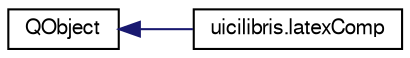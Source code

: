 digraph G
{
  edge [fontname="FreeSans",fontsize="10",labelfontname="FreeSans",labelfontsize="10"];
  node [fontname="FreeSans",fontsize="10",shape=record];
  rankdir="LR";
  Node1 [label="QObject",height=0.2,width=0.4,color="black", fillcolor="white", style="filled",URL="$classQObject.html"];
  Node1 -> Node2 [dir="back",color="midnightblue",fontsize="10",style="solid",fontname="FreeSans"];
  Node2 [label="uicilibris.latexComp",height=0.2,width=0.4,color="black", fillcolor="white", style="filled",URL="$classuicilibris_1_1latexComp.html",tooltip="implements a process to compile LaTeX files and take in account the log file produced"];
}
